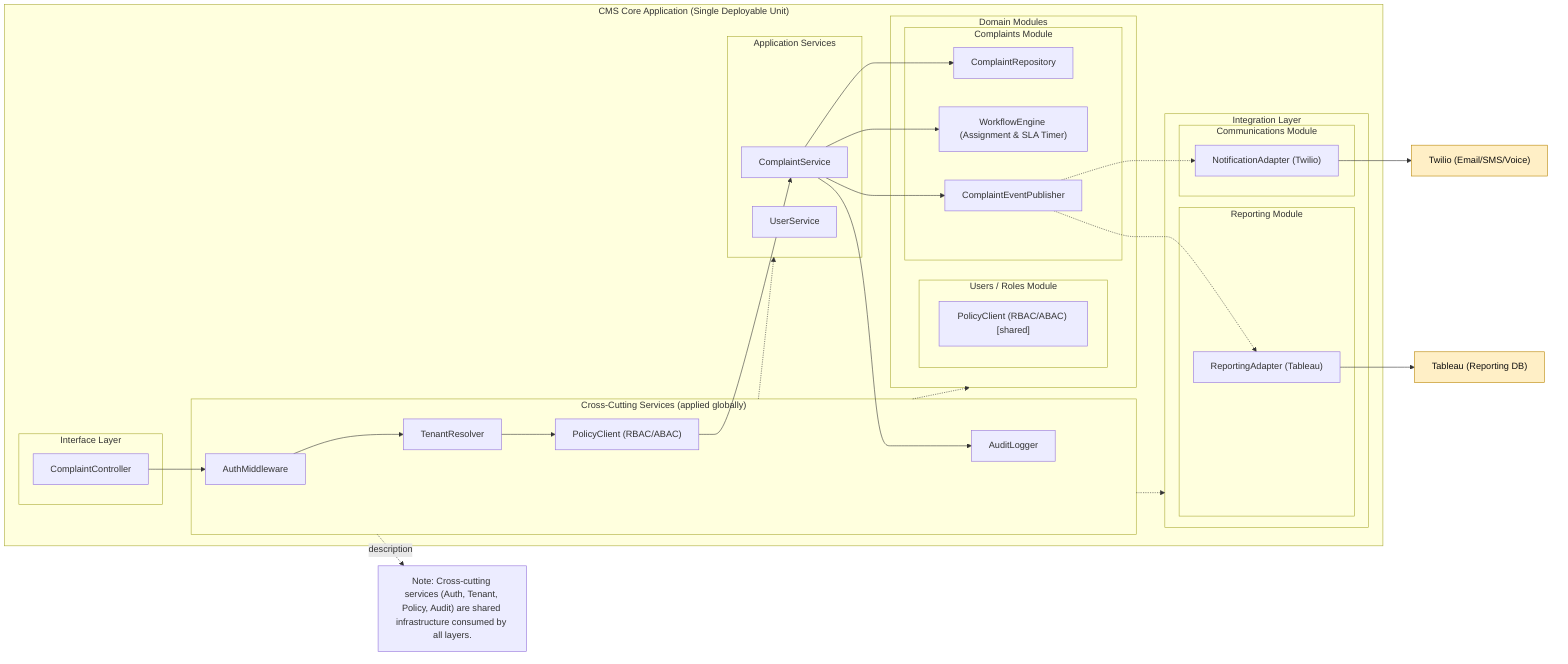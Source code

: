 flowchart LR
  %% =========================
  %% Final Refined Level 3 – Modular Monolith with Module Boundaries
  %% =========================
classDef interface fill:#8ebeff,stroke:#335a8e,stroke-width:1px,color:#111;
classDef domain fill:#b8e3c0,stroke:#3d7a4a,stroke-width:1px,color:#111;
classDef integration fill:#cbb8f0,stroke:#604c91,stroke-width:1px,color:#111;
classDef crosscutting fill:#e8e8e8,stroke:#666,stroke-width:1px,color:#111;
classDef external fill:#ffefc6,stroke:#b88400,stroke-width:1px,color:#111;

class ComplCtrl interface;
class ComplRepo,WFEng,EventPub domain;
class NotifAdapter,ReportAdapter integration;
class AuthMW,TenantRes,PolicyCli,AuditLog crosscutting;
class TwilioExt,TableauExt external;

  subgraph CMSCore["CMS Core Application (Single Deployable Unit)"]

    %% --- Cross-cutting services ---
    subgraph CrossCutting["Cross-Cutting Services (applied globally)"]
      AuthMW["AuthMiddleware"]
      TenantRes["TenantResolver"]
      PolicyCli["PolicyClient (RBAC/ABAC)"]
      AuditLog["AuditLogger"]
    end

    %% --- Interface Layer ---
    subgraph InterfaceLayer["Interface Layer"]
      ComplCtrl["ComplaintController"]
    end

    %% --- Application Services ---
    subgraph ApplicationServices["Application Services"]
      ComplSvc["ComplaintService"]
      UserSvc["UserService"]
    end

    %% --- Domain Modules (functional boundaries) ---
    subgraph DomainModules["Domain Modules"]
      subgraph Complaints["Complaints Module"]
        ComplRepo["ComplaintRepository"]
        WFEng["WorkflowEngine (Assignment & SLA Timer)"]
        EventPub["ComplaintEventPublisher"]
      end

      subgraph Users["Users / Roles Module"]
        PolicyCli2["PolicyClient (RBAC/ABAC) [shared]"]
      end
    end

    %% --- Integration Layer ---
    subgraph IntegrationLayer["Integration Layer"]
      subgraph Communications["Communications Module"]
        NotifAdapter["NotificationAdapter (Twilio)"]
      end
      subgraph Reporting["Reporting Module"]
        ReportAdapter["ReportingAdapter (Tableau)"]
      end
    end
  end

  %% --- External Systems ---
  TwilioExt["Twilio (Email/SMS/Voice)"]:::external
  TableauExt["Tableau (Reporting DB)"]:::external

  %% ======== Relationships ========

  %% Request flow
  ComplCtrl --> AuthMW
  AuthMW --> TenantRes
  TenantRes --> PolicyCli
  PolicyCli --> ComplSvc
  ComplSvc --> ComplRepo
  ComplSvc --> WFEng
  ComplSvc --> EventPub
  ComplSvc --> AuditLog

  %% Async events to integrations
  EventPub -.-> NotifAdapter
  EventPub -.-> ReportAdapter

  %% Integrations to externals
  NotifAdapter --> TwilioExt
  ReportAdapter --> TableauExt

  %% Cross-cutting applies globally
  CrossCutting -.-> ApplicationServices
  CrossCutting -.-> DomainModules
  CrossCutting -.-> IntegrationLayer

  %% --- Styles ---
  classDef external fill:#ffefc6,stroke:#b88400,stroke-width:1px,color:#111;

  %% --- Global note (must be separate from any node) ---
  NoteGlobal["Note: Cross-cutting services (Auth, Tenant, Policy, Audit) are shared infrastructure consumed by all layers."]
  CrossCutting -. description .-> NoteGlobal